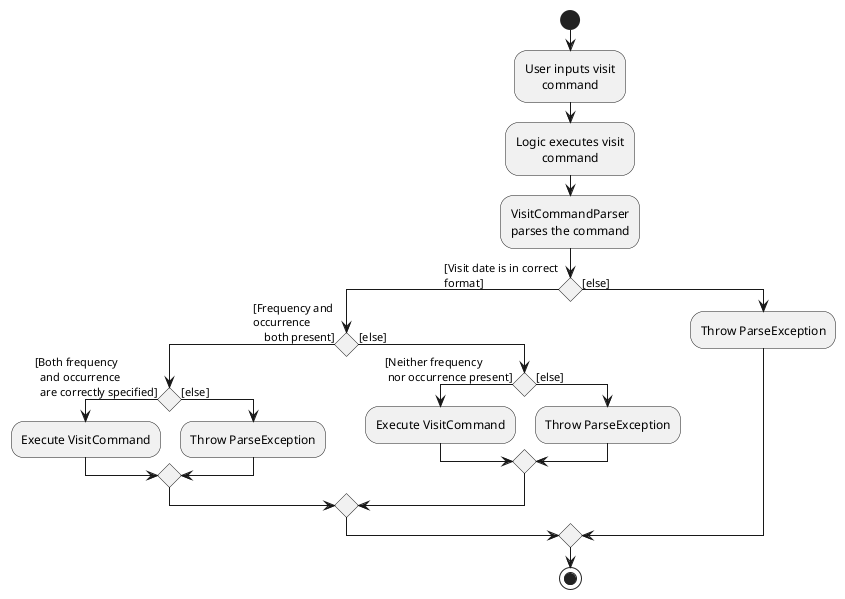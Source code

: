 @startuml
skinparam wrapWidth 130
skinparam defaultTextAlignment center

start
:User inputs visit command;
:Logic executes visit command;
:VisitCommandParser parses the command;

if () then ([Visit date is in correct format])
    if() then ([Frequency and occurrence
    both present])
        if() then ([Both frequency
  and occurrence
  are correctly specified])
            :Execute VisitCommand;
        else ([else])
            :Throw ParseException;
        endif

    else ([else])
        if() then ([Neither frequency
 nor occurrence present])
            :Execute VisitCommand;
        else ([else])
            :Throw ParseException;
        endif
    endif

else ([else])
    :Throw ParseException;

endif
stop

@enduml
